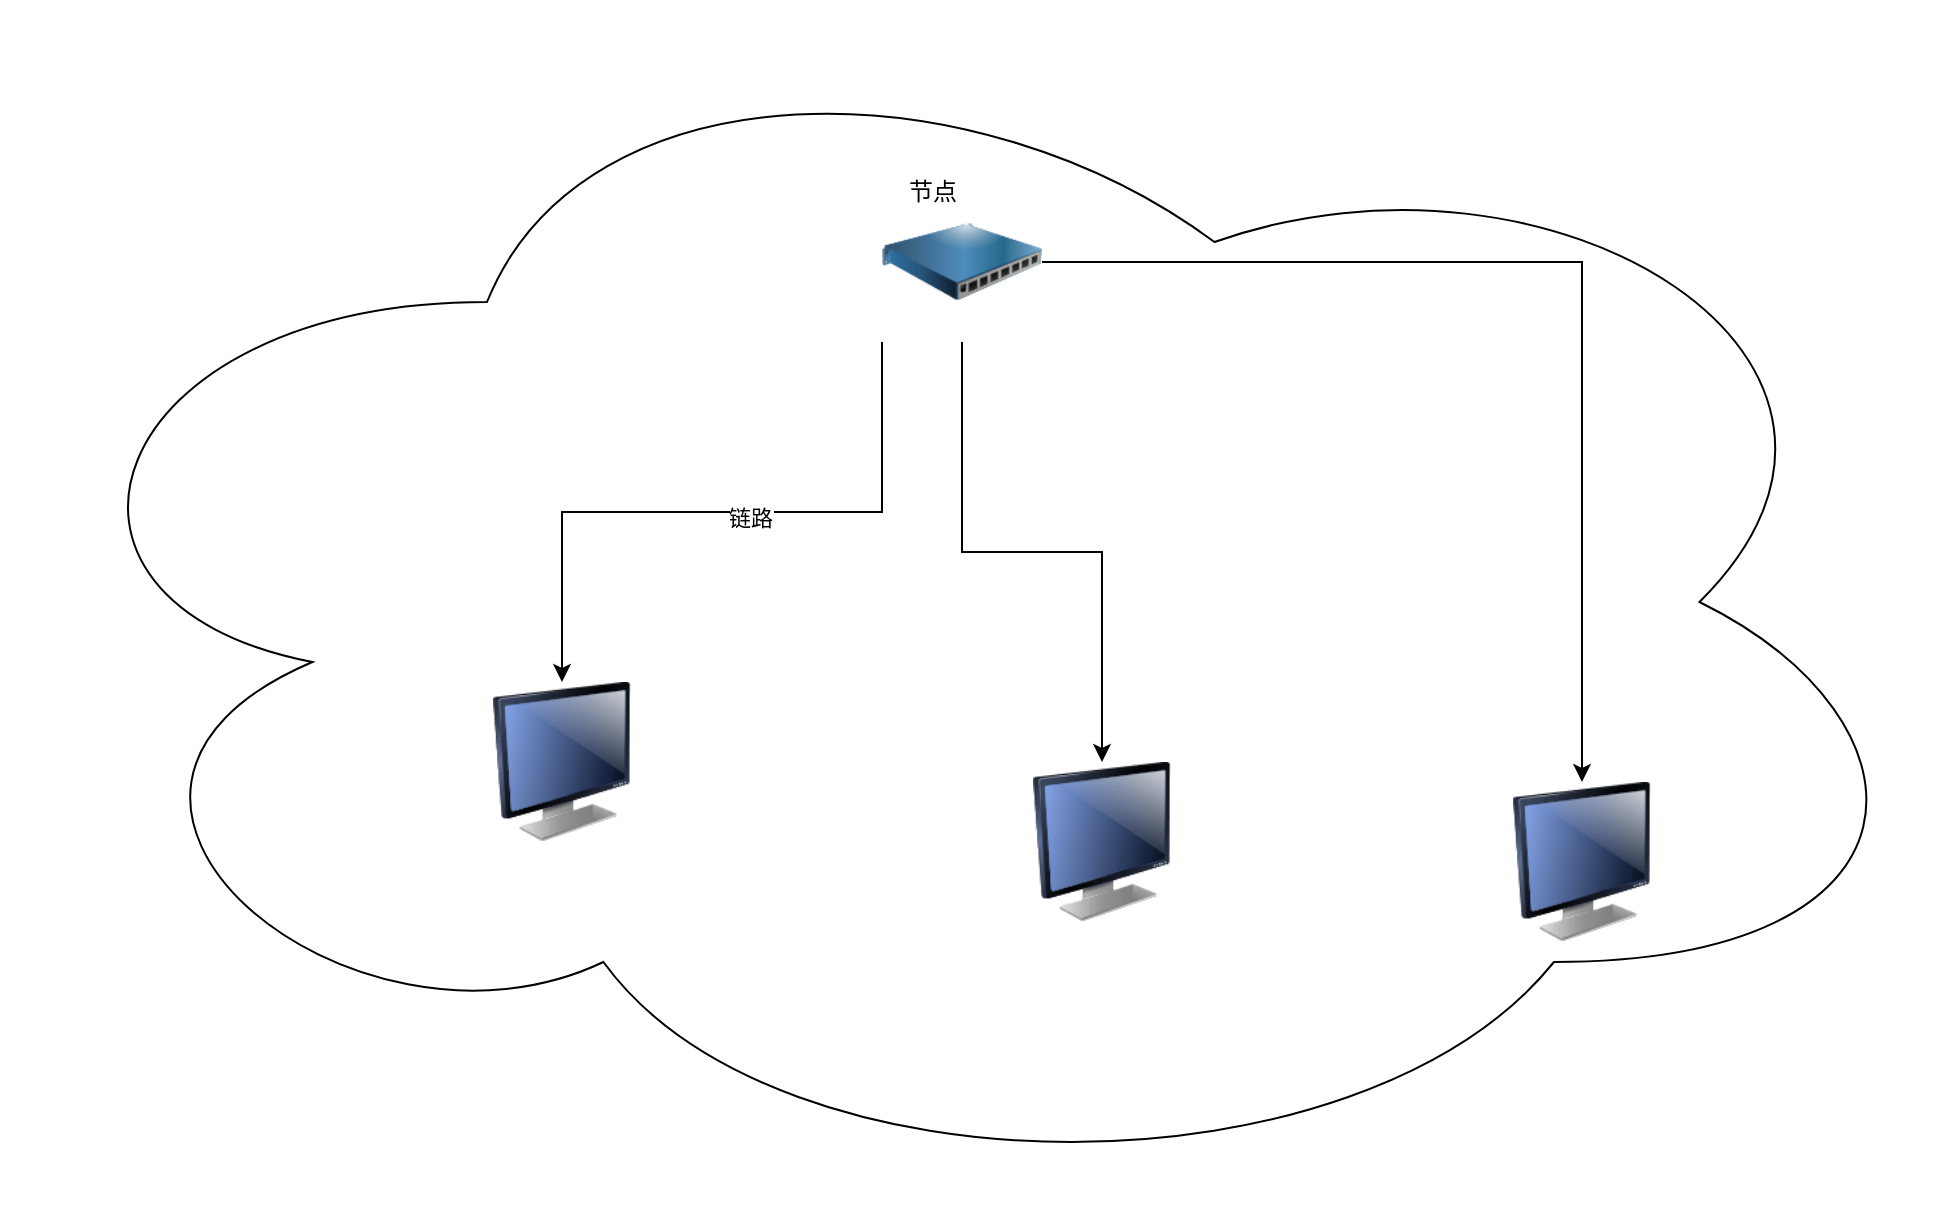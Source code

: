<mxfile version="20.4.2" type="github">
  <diagram name="Page-1" id="55a83fd1-7818-8e21-69c5-c3457e3827bb">
    <mxGraphModel dx="1422" dy="1612" grid="1" gridSize="10" guides="1" tooltips="1" connect="1" arrows="1" fold="1" page="1" pageScale="1" pageWidth="1100" pageHeight="850" background="none" math="0" shadow="0">
      <root>
        <mxCell id="0" />
        <mxCell id="1" parent="0" />
        <mxCell id="QfL149suLyUnm_xPkatL-2" value="" style="ellipse;shape=cloud;whiteSpace=wrap;html=1;" vertex="1" parent="1">
          <mxGeometry x="20" y="-380" width="970" height="600" as="geometry" />
        </mxCell>
        <mxCell id="QfL149suLyUnm_xPkatL-8" style="edgeStyle=orthogonalEdgeStyle;rounded=0;orthogonalLoop=1;jettySize=auto;html=1;exitX=0;exitY=1;exitDx=0;exitDy=0;" edge="1" parent="1" source="QfL149suLyUnm_xPkatL-3" target="QfL149suLyUnm_xPkatL-5">
          <mxGeometry relative="1" as="geometry" />
        </mxCell>
        <mxCell id="QfL149suLyUnm_xPkatL-11" value="链路" style="edgeLabel;html=1;align=center;verticalAlign=middle;resizable=0;points=[];" vertex="1" connectable="0" parent="QfL149suLyUnm_xPkatL-8">
          <mxGeometry x="-0.085" y="3" relative="1" as="geometry">
            <mxPoint as="offset" />
          </mxGeometry>
        </mxCell>
        <mxCell id="QfL149suLyUnm_xPkatL-9" style="edgeStyle=orthogonalEdgeStyle;rounded=0;orthogonalLoop=1;jettySize=auto;html=1;" edge="1" parent="1" source="QfL149suLyUnm_xPkatL-3" target="QfL149suLyUnm_xPkatL-6">
          <mxGeometry relative="1" as="geometry" />
        </mxCell>
        <mxCell id="QfL149suLyUnm_xPkatL-10" style="edgeStyle=orthogonalEdgeStyle;rounded=0;orthogonalLoop=1;jettySize=auto;html=1;" edge="1" parent="1" source="QfL149suLyUnm_xPkatL-3" target="QfL149suLyUnm_xPkatL-7">
          <mxGeometry relative="1" as="geometry" />
        </mxCell>
        <mxCell id="QfL149suLyUnm_xPkatL-3" value="" style="image;html=1;image=img/lib/clip_art/networking/power_distribution_unit_128x128.png" vertex="1" parent="1">
          <mxGeometry x="460" y="-290" width="80" height="80" as="geometry" />
        </mxCell>
        <mxCell id="QfL149suLyUnm_xPkatL-5" value="" style="image;html=1;image=img/lib/clip_art/computers/Monitor_128x128.png" vertex="1" parent="1">
          <mxGeometry x="260" y="-40" width="80" height="80" as="geometry" />
        </mxCell>
        <mxCell id="QfL149suLyUnm_xPkatL-6" value="" style="image;html=1;image=img/lib/clip_art/computers/Monitor_128x128.png" vertex="1" parent="1">
          <mxGeometry x="530" width="80" height="80" as="geometry" />
        </mxCell>
        <mxCell id="QfL149suLyUnm_xPkatL-7" value="" style="image;html=1;image=img/lib/clip_art/computers/Monitor_128x128.png" vertex="1" parent="1">
          <mxGeometry x="770" y="10" width="80" height="80" as="geometry" />
        </mxCell>
        <mxCell id="QfL149suLyUnm_xPkatL-12" value="节点&lt;br&gt;" style="text;html=1;resizable=0;autosize=1;align=center;verticalAlign=middle;points=[];fillColor=none;strokeColor=none;rounded=0;" vertex="1" parent="1">
          <mxGeometry x="460" y="-300" width="50" height="30" as="geometry" />
        </mxCell>
      </root>
    </mxGraphModel>
  </diagram>
</mxfile>
